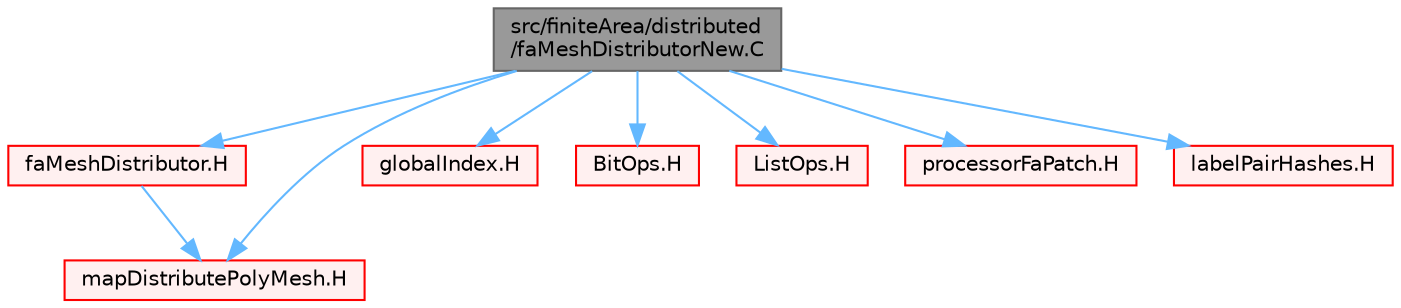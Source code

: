 digraph "src/finiteArea/distributed/faMeshDistributorNew.C"
{
 // LATEX_PDF_SIZE
  bgcolor="transparent";
  edge [fontname=Helvetica,fontsize=10,labelfontname=Helvetica,labelfontsize=10];
  node [fontname=Helvetica,fontsize=10,shape=box,height=0.2,width=0.4];
  Node1 [id="Node000001",label="src/finiteArea/distributed\l/faMeshDistributorNew.C",height=0.2,width=0.4,color="gray40", fillcolor="grey60", style="filled", fontcolor="black",tooltip=" "];
  Node1 -> Node2 [id="edge1_Node000001_Node000002",color="steelblue1",style="solid",tooltip=" "];
  Node2 [id="Node000002",label="faMeshDistributor.H",height=0.2,width=0.4,color="red", fillcolor="#FFF0F0", style="filled",URL="$faMeshDistributor_8H.html",tooltip=" "];
  Node2 -> Node352 [id="edge2_Node000002_Node000352",color="steelblue1",style="solid",tooltip=" "];
  Node352 [id="Node000352",label="mapDistributePolyMesh.H",height=0.2,width=0.4,color="red", fillcolor="#FFF0F0", style="filled",URL="$mapDistributePolyMesh_8H.html",tooltip=" "];
  Node1 -> Node367 [id="edge3_Node000001_Node000367",color="steelblue1",style="solid",tooltip=" "];
  Node367 [id="Node000367",label="globalIndex.H",height=0.2,width=0.4,color="red", fillcolor="#FFF0F0", style="filled",URL="$globalIndex_8H.html",tooltip=" "];
  Node1 -> Node194 [id="edge4_Node000001_Node000194",color="steelblue1",style="solid",tooltip=" "];
  Node194 [id="Node000194",label="BitOps.H",height=0.2,width=0.4,color="red", fillcolor="#FFF0F0", style="filled",URL="$BitOps_8H.html",tooltip=" "];
  Node1 -> Node189 [id="edge5_Node000001_Node000189",color="steelblue1",style="solid",tooltip=" "];
  Node189 [id="Node000189",label="ListOps.H",height=0.2,width=0.4,color="red", fillcolor="#FFF0F0", style="filled",URL="$ListOps_8H.html",tooltip="Various functions to operate on Lists."];
  Node1 -> Node352 [id="edge6_Node000001_Node000352",color="steelblue1",style="solid",tooltip=" "];
  Node1 -> Node371 [id="edge7_Node000001_Node000371",color="steelblue1",style="solid",tooltip=" "];
  Node371 [id="Node000371",label="processorFaPatch.H",height=0.2,width=0.4,color="red", fillcolor="#FFF0F0", style="filled",URL="$processorFaPatch_8H.html",tooltip=" "];
  Node1 -> Node374 [id="edge8_Node000001_Node000374",color="steelblue1",style="solid",tooltip=" "];
  Node374 [id="Node000374",label="labelPairHashes.H",height=0.2,width=0.4,color="red", fillcolor="#FFF0F0", style="filled",URL="$labelPairHashes_8H.html",tooltip="A HashTable to objects of type <T> with a labelPair key. The hashing is based on labelPair (FixedList..."];
}
